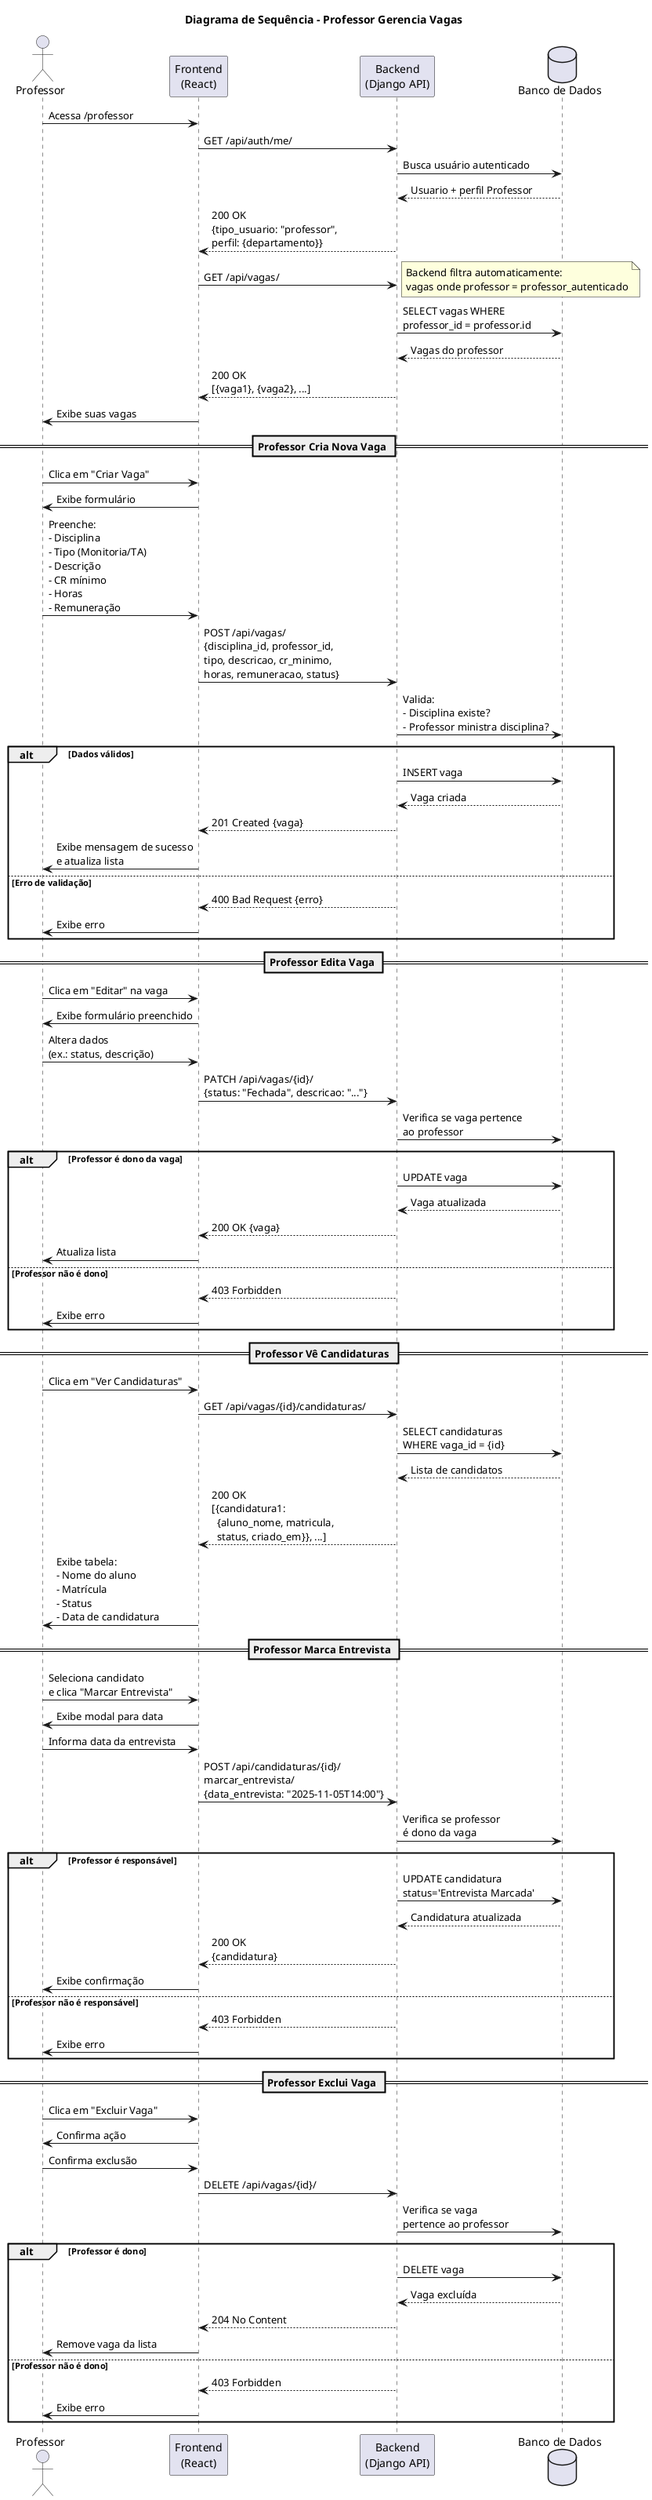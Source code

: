 @startuml
title Diagrama de Sequência - Professor Gerencia Vagas

actor "Professor" as prof
participant "Frontend\n(React)" as frontend
participant "Backend\n(Django API)" as backend
database "Banco de Dados" as db

prof -> frontend : Acessa /professor

frontend -> backend : GET /api/auth/me/
backend -> db : Busca usuário autenticado
db --> backend : Usuario + perfil Professor
backend --> frontend : 200 OK\n{tipo_usuario: "professor",\nperfil: {departamento}}

frontend -> backend : GET /api/vagas/
note right
  Backend filtra automaticamente:
  vagas onde professor = professor_autenticado
end note

backend -> db : SELECT vagas WHERE\nprofessor_id = professor.id
db --> backend : Vagas do professor

backend --> frontend : 200 OK\n[{vaga1}, {vaga2}, ...]
frontend -> prof : Exibe suas vagas

== Professor Cria Nova Vaga ==
prof -> frontend : Clica em "Criar Vaga"
frontend -> prof : Exibe formulário

prof -> frontend : Preenche:\n- Disciplina\n- Tipo (Monitoria/TA)\n- Descrição\n- CR mínimo\n- Horas\n- Remuneração

frontend -> backend : POST /api/vagas/\n{disciplina_id, professor_id,\ntipo, descricao, cr_minimo,\nhoras, remuneracao, status}

backend -> db : Valida:\n- Disciplina existe?\n- Professor ministra disciplina?

alt Dados válidos
  backend -> db : INSERT vaga
  db --> backend : Vaga criada
  backend --> frontend : 201 Created {vaga}
  frontend -> prof : Exibe mensagem de sucesso\ne atualiza lista
else Erro de validação
  backend --> frontend : 400 Bad Request {erro}
  frontend -> prof : Exibe erro
end

== Professor Edita Vaga ==
prof -> frontend : Clica em "Editar" na vaga
frontend -> prof : Exibe formulário preenchido

prof -> frontend : Altera dados\n(ex.: status, descrição)
frontend -> backend : PATCH /api/vagas/{id}/\n{status: "Fechada", descricao: "..."}

backend -> db : Verifica se vaga pertence\nao professor
alt Professor é dono da vaga
  backend -> db : UPDATE vaga
  db --> backend : Vaga atualizada
  backend --> frontend : 200 OK {vaga}
  frontend -> prof : Atualiza lista
else Professor não é dono
  backend --> frontend : 403 Forbidden
  frontend -> prof : Exibe erro
end

== Professor Vê Candidaturas ==
prof -> frontend : Clica em "Ver Candidaturas"
frontend -> backend : GET /api/vagas/{id}/candidaturas/

backend -> db : SELECT candidaturas\nWHERE vaga_id = {id}
db --> backend : Lista de candidatos

backend --> frontend : 200 OK\n[{candidatura1:\n  {aluno_nome, matricula,\n  status, criado_em}}, ...]

frontend -> prof : Exibe tabela:\n- Nome do aluno\n- Matrícula\n- Status\n- Data de candidatura

== Professor Marca Entrevista ==
prof -> frontend : Seleciona candidato\ne clica "Marcar Entrevista"
frontend -> prof : Exibe modal para data

prof -> frontend : Informa data da entrevista
frontend -> backend : POST /api/candidaturas/{id}/\nmarcar_entrevista/\n{data_entrevista: "2025-11-05T14:00"}

backend -> db : Verifica se professor\né dono da vaga

alt Professor é responsável
  backend -> db : UPDATE candidatura\nstatus='Entrevista Marcada'
  db --> backend : Candidatura atualizada
  backend --> frontend : 200 OK\n{candidatura}
  frontend -> prof : Exibe confirmação
else Professor não é responsável
  backend --> frontend : 403 Forbidden
  frontend -> prof : Exibe erro
end

== Professor Exclui Vaga ==
prof -> frontend : Clica em "Excluir Vaga"
frontend -> prof : Confirma ação

prof -> frontend : Confirma exclusão
frontend -> backend : DELETE /api/vagas/{id}/

backend -> db : Verifica se vaga\npertence ao professor

alt Professor é dono
  backend -> db : DELETE vaga
  db --> backend : Vaga excluída
  backend --> frontend : 204 No Content
  frontend -> prof : Remove vaga da lista
else Professor não é dono
  backend --> frontend : 403 Forbidden
  frontend -> prof : Exibe erro
end

@enduml
